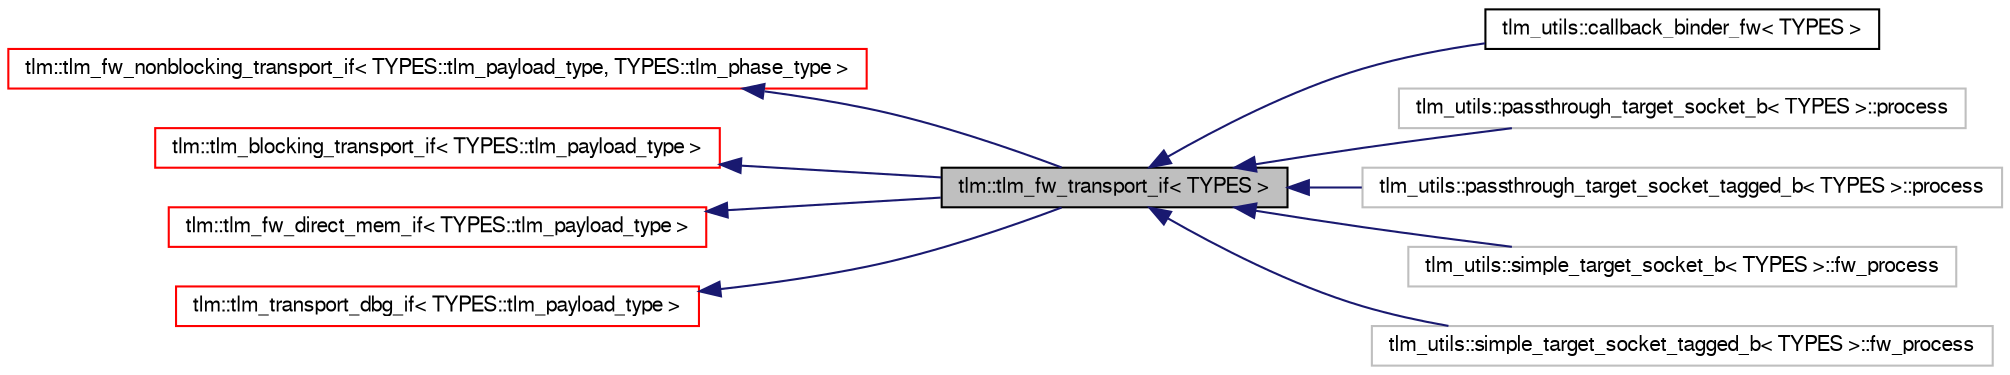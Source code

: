 digraph G
{
  edge [fontname="FreeSans",fontsize="10",labelfontname="FreeSans",labelfontsize="10"];
  node [fontname="FreeSans",fontsize="10",shape=record];
  rankdir=LR;
  Node1 [label="tlm::tlm_fw_transport_if\< TYPES \>",height=0.2,width=0.4,color="black", fillcolor="grey75", style="filled" fontcolor="black"];
  Node2 -> Node1 [dir=back,color="midnightblue",fontsize="10",style="solid",fontname="FreeSans"];
  Node2 [label="tlm::tlm_fw_nonblocking_transport_if\< TYPES::tlm_payload_type, TYPES::tlm_phase_type \>",height=0.2,width=0.4,color="red", fillcolor="white", style="filled",URL="$a00087.html"];
  Node3 -> Node1 [dir=back,color="midnightblue",fontsize="10",style="solid",fontname="FreeSans"];
  Node3 [label="tlm::tlm_blocking_transport_if\< TYPES::tlm_payload_type \>",height=0.2,width=0.4,color="red", fillcolor="white", style="filled",URL="$a00068.html"];
  Node4 -> Node1 [dir=back,color="midnightblue",fontsize="10",style="solid",fontname="FreeSans"];
  Node4 [label="tlm::tlm_fw_direct_mem_if\< TYPES::tlm_payload_type \>",height=0.2,width=0.4,color="red", fillcolor="white", style="filled",URL="$a00086.html"];
  Node5 -> Node1 [dir=back,color="midnightblue",fontsize="10",style="solid",fontname="FreeSans"];
  Node5 [label="tlm::tlm_transport_dbg_if\< TYPES::tlm_payload_type \>",height=0.2,width=0.4,color="red", fillcolor="white", style="filled",URL="$a00118.html"];
  Node1 -> Node6 [dir=back,color="midnightblue",fontsize="10",style="solid",fontname="FreeSans"];
  Node6 [label="tlm_utils::callback_binder_fw\< TYPES \>",height=0.2,width=0.4,color="black", fillcolor="white", style="filled",URL="$a00002.html"];
  Node1 -> Node7 [dir=back,color="midnightblue",fontsize="10",style="solid",fontname="FreeSans"];
  Node7 [label="tlm_utils::passthrough_target_socket_b\< TYPES \>::process",height=0.2,width=0.4,color="grey75", fillcolor="white", style="filled"];
  Node1 -> Node8 [dir=back,color="midnightblue",fontsize="10",style="solid",fontname="FreeSans"];
  Node8 [label="tlm_utils::passthrough_target_socket_tagged_b\< TYPES \>::process",height=0.2,width=0.4,color="grey75", fillcolor="white", style="filled"];
  Node1 -> Node9 [dir=back,color="midnightblue",fontsize="10",style="solid",fontname="FreeSans"];
  Node9 [label="tlm_utils::simple_target_socket_b\< TYPES \>::fw_process",height=0.2,width=0.4,color="grey75", fillcolor="white", style="filled"];
  Node1 -> Node10 [dir=back,color="midnightblue",fontsize="10",style="solid",fontname="FreeSans"];
  Node10 [label="tlm_utils::simple_target_socket_tagged_b\< TYPES \>::fw_process",height=0.2,width=0.4,color="grey75", fillcolor="white", style="filled"];
}
